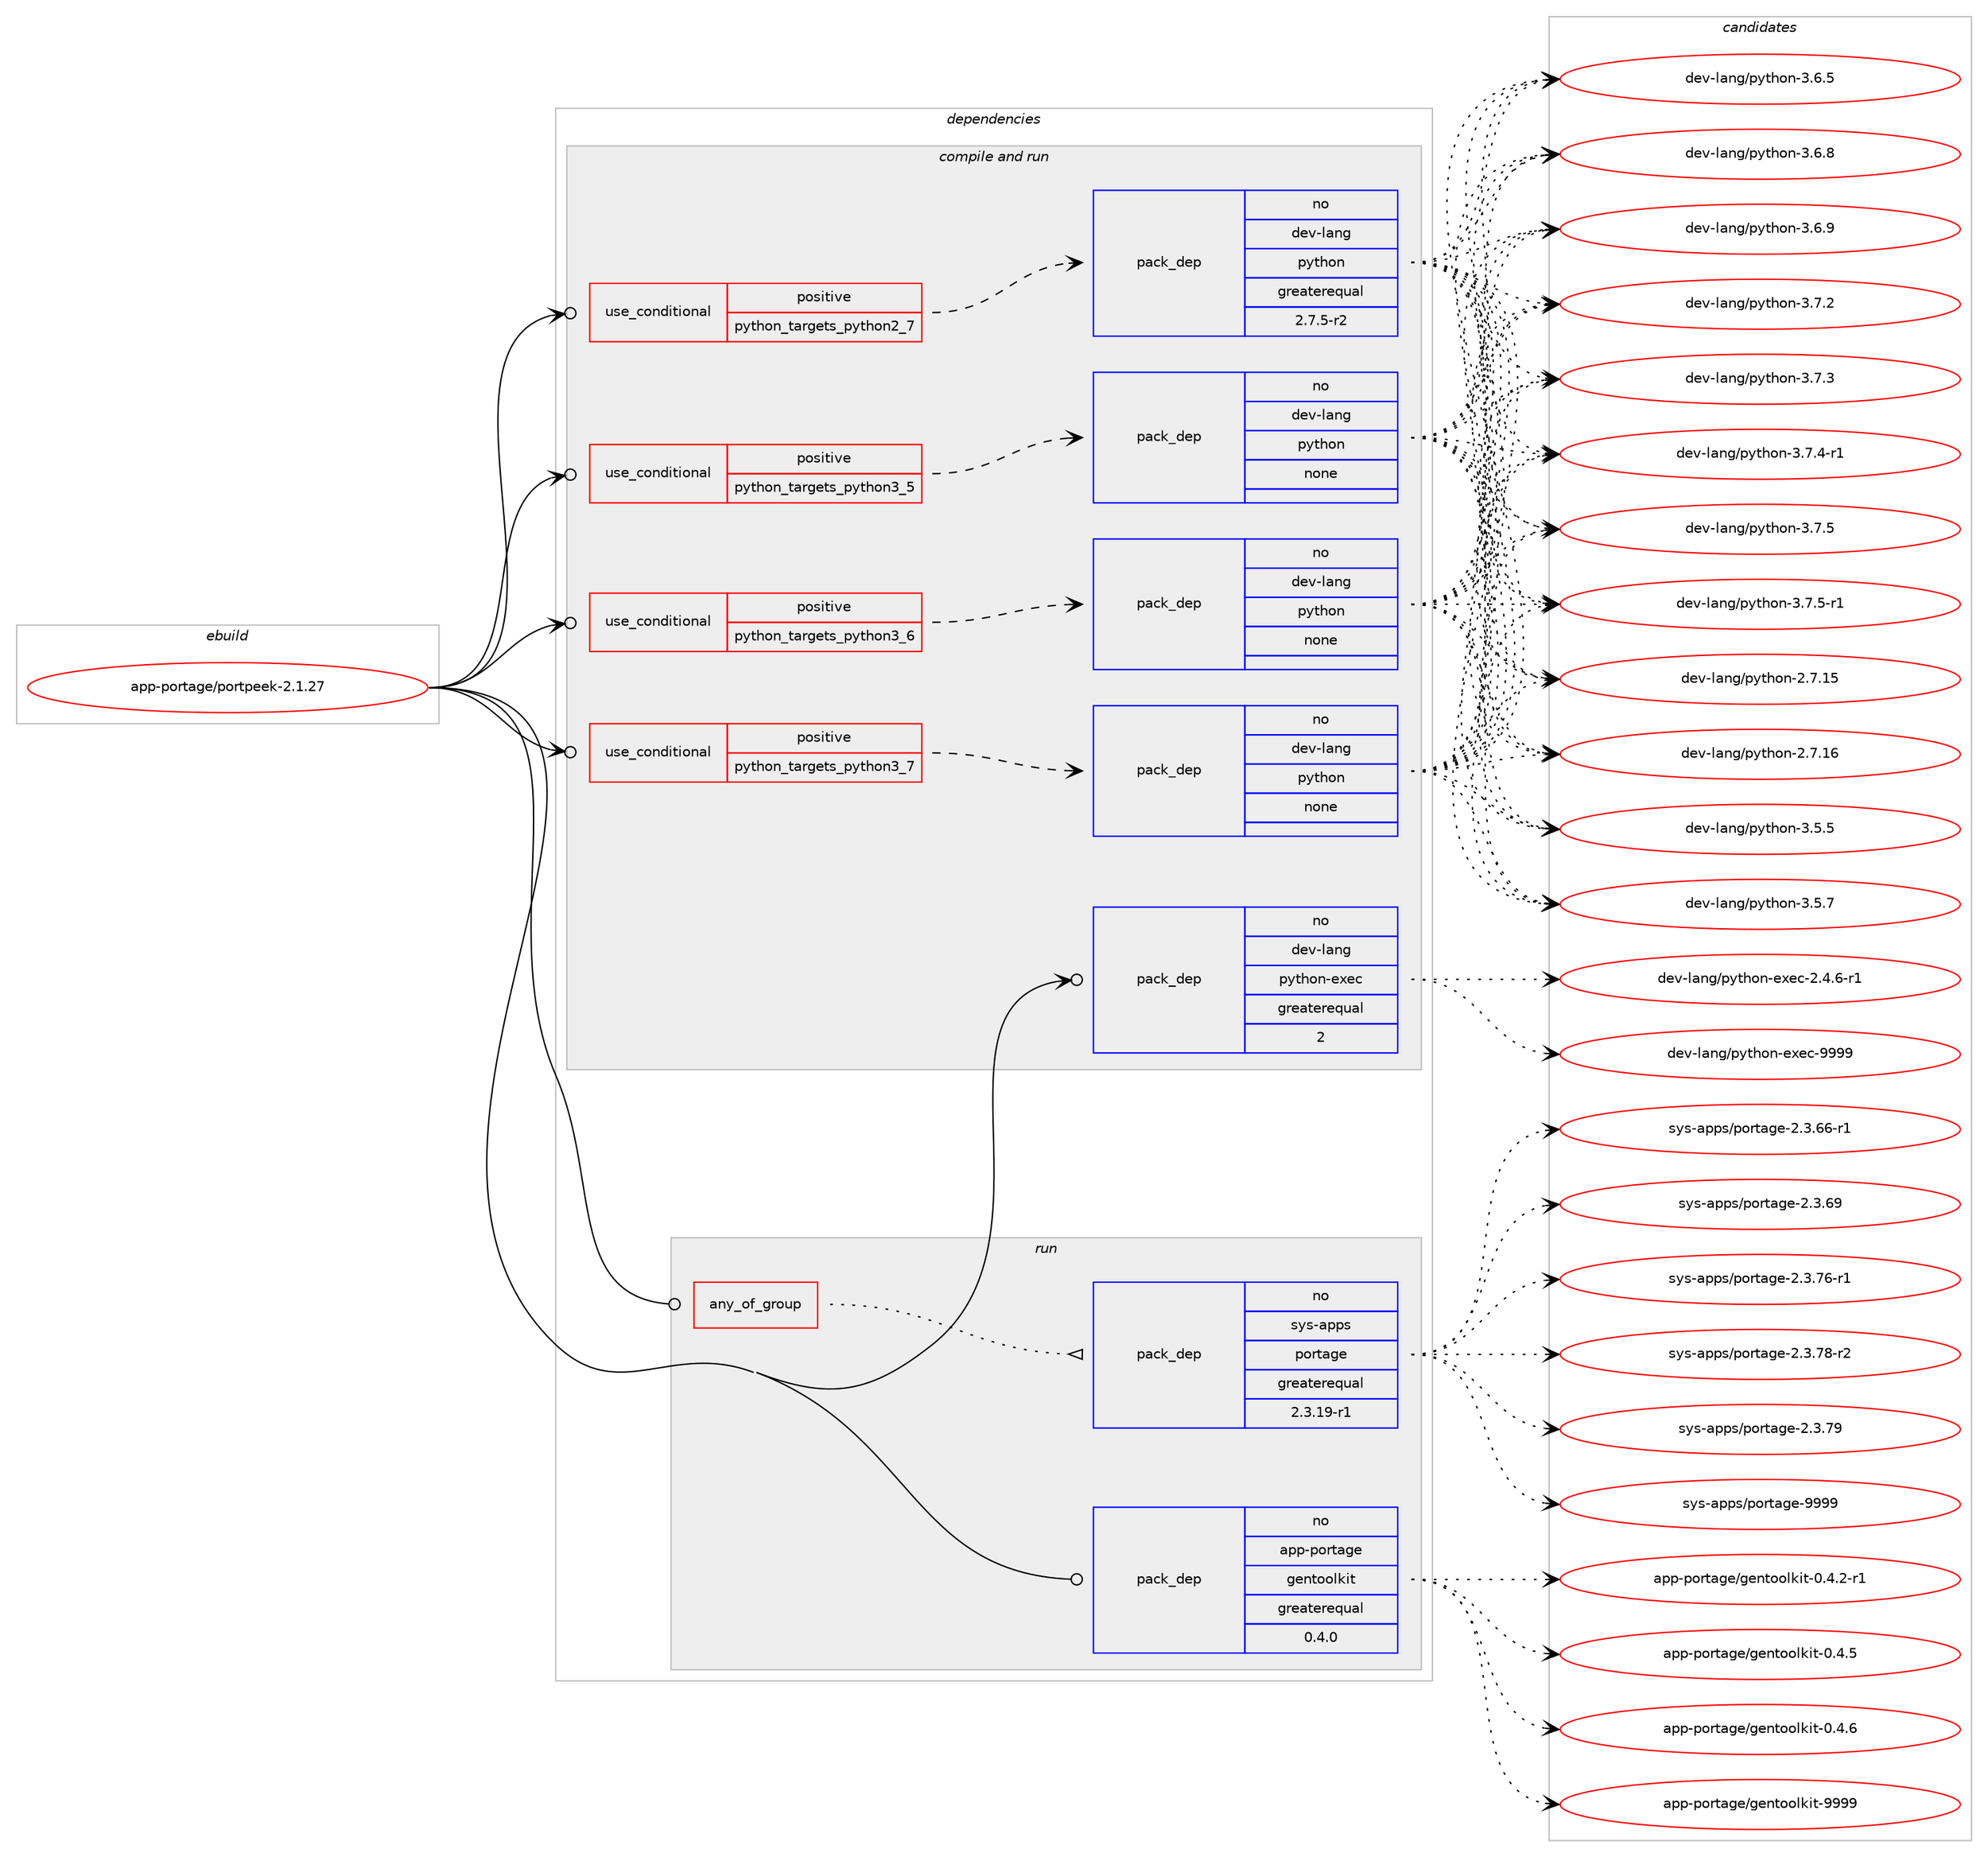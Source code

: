 digraph prolog {

# *************
# Graph options
# *************

newrank=true;
concentrate=true;
compound=true;
graph [rankdir=LR,fontname=Helvetica,fontsize=10,ranksep=1.5];#, ranksep=2.5, nodesep=0.2];
edge  [arrowhead=vee];
node  [fontname=Helvetica,fontsize=10];

# **********
# The ebuild
# **********

subgraph cluster_leftcol {
color=gray;
rank=same;
label=<<i>ebuild</i>>;
id [label="app-portage/portpeek-2.1.27", color=red, width=4, href="../app-portage/portpeek-2.1.27.svg"];
}

# ****************
# The dependencies
# ****************

subgraph cluster_midcol {
color=gray;
label=<<i>dependencies</i>>;
subgraph cluster_compile {
fillcolor="#eeeeee";
style=filled;
label=<<i>compile</i>>;
}
subgraph cluster_compileandrun {
fillcolor="#eeeeee";
style=filled;
label=<<i>compile and run</i>>;
subgraph cond120923 {
dependency506620 [label=<<TABLE BORDER="0" CELLBORDER="1" CELLSPACING="0" CELLPADDING="4"><TR><TD ROWSPAN="3" CELLPADDING="10">use_conditional</TD></TR><TR><TD>positive</TD></TR><TR><TD>python_targets_python2_7</TD></TR></TABLE>>, shape=none, color=red];
subgraph pack376544 {
dependency506621 [label=<<TABLE BORDER="0" CELLBORDER="1" CELLSPACING="0" CELLPADDING="4" WIDTH="220"><TR><TD ROWSPAN="6" CELLPADDING="30">pack_dep</TD></TR><TR><TD WIDTH="110">no</TD></TR><TR><TD>dev-lang</TD></TR><TR><TD>python</TD></TR><TR><TD>greaterequal</TD></TR><TR><TD>2.7.5-r2</TD></TR></TABLE>>, shape=none, color=blue];
}
dependency506620:e -> dependency506621:w [weight=20,style="dashed",arrowhead="vee"];
}
id:e -> dependency506620:w [weight=20,style="solid",arrowhead="odotvee"];
subgraph cond120924 {
dependency506622 [label=<<TABLE BORDER="0" CELLBORDER="1" CELLSPACING="0" CELLPADDING="4"><TR><TD ROWSPAN="3" CELLPADDING="10">use_conditional</TD></TR><TR><TD>positive</TD></TR><TR><TD>python_targets_python3_5</TD></TR></TABLE>>, shape=none, color=red];
subgraph pack376545 {
dependency506623 [label=<<TABLE BORDER="0" CELLBORDER="1" CELLSPACING="0" CELLPADDING="4" WIDTH="220"><TR><TD ROWSPAN="6" CELLPADDING="30">pack_dep</TD></TR><TR><TD WIDTH="110">no</TD></TR><TR><TD>dev-lang</TD></TR><TR><TD>python</TD></TR><TR><TD>none</TD></TR><TR><TD></TD></TR></TABLE>>, shape=none, color=blue];
}
dependency506622:e -> dependency506623:w [weight=20,style="dashed",arrowhead="vee"];
}
id:e -> dependency506622:w [weight=20,style="solid",arrowhead="odotvee"];
subgraph cond120925 {
dependency506624 [label=<<TABLE BORDER="0" CELLBORDER="1" CELLSPACING="0" CELLPADDING="4"><TR><TD ROWSPAN="3" CELLPADDING="10">use_conditional</TD></TR><TR><TD>positive</TD></TR><TR><TD>python_targets_python3_6</TD></TR></TABLE>>, shape=none, color=red];
subgraph pack376546 {
dependency506625 [label=<<TABLE BORDER="0" CELLBORDER="1" CELLSPACING="0" CELLPADDING="4" WIDTH="220"><TR><TD ROWSPAN="6" CELLPADDING="30">pack_dep</TD></TR><TR><TD WIDTH="110">no</TD></TR><TR><TD>dev-lang</TD></TR><TR><TD>python</TD></TR><TR><TD>none</TD></TR><TR><TD></TD></TR></TABLE>>, shape=none, color=blue];
}
dependency506624:e -> dependency506625:w [weight=20,style="dashed",arrowhead="vee"];
}
id:e -> dependency506624:w [weight=20,style="solid",arrowhead="odotvee"];
subgraph cond120926 {
dependency506626 [label=<<TABLE BORDER="0" CELLBORDER="1" CELLSPACING="0" CELLPADDING="4"><TR><TD ROWSPAN="3" CELLPADDING="10">use_conditional</TD></TR><TR><TD>positive</TD></TR><TR><TD>python_targets_python3_7</TD></TR></TABLE>>, shape=none, color=red];
subgraph pack376547 {
dependency506627 [label=<<TABLE BORDER="0" CELLBORDER="1" CELLSPACING="0" CELLPADDING="4" WIDTH="220"><TR><TD ROWSPAN="6" CELLPADDING="30">pack_dep</TD></TR><TR><TD WIDTH="110">no</TD></TR><TR><TD>dev-lang</TD></TR><TR><TD>python</TD></TR><TR><TD>none</TD></TR><TR><TD></TD></TR></TABLE>>, shape=none, color=blue];
}
dependency506626:e -> dependency506627:w [weight=20,style="dashed",arrowhead="vee"];
}
id:e -> dependency506626:w [weight=20,style="solid",arrowhead="odotvee"];
subgraph pack376548 {
dependency506628 [label=<<TABLE BORDER="0" CELLBORDER="1" CELLSPACING="0" CELLPADDING="4" WIDTH="220"><TR><TD ROWSPAN="6" CELLPADDING="30">pack_dep</TD></TR><TR><TD WIDTH="110">no</TD></TR><TR><TD>dev-lang</TD></TR><TR><TD>python-exec</TD></TR><TR><TD>greaterequal</TD></TR><TR><TD>2</TD></TR></TABLE>>, shape=none, color=blue];
}
id:e -> dependency506628:w [weight=20,style="solid",arrowhead="odotvee"];
}
subgraph cluster_run {
fillcolor="#eeeeee";
style=filled;
label=<<i>run</i>>;
subgraph any8835 {
dependency506629 [label=<<TABLE BORDER="0" CELLBORDER="1" CELLSPACING="0" CELLPADDING="4"><TR><TD CELLPADDING="10">any_of_group</TD></TR></TABLE>>, shape=none, color=red];subgraph pack376549 {
dependency506630 [label=<<TABLE BORDER="0" CELLBORDER="1" CELLSPACING="0" CELLPADDING="4" WIDTH="220"><TR><TD ROWSPAN="6" CELLPADDING="30">pack_dep</TD></TR><TR><TD WIDTH="110">no</TD></TR><TR><TD>sys-apps</TD></TR><TR><TD>portage</TD></TR><TR><TD>greaterequal</TD></TR><TR><TD>2.3.19-r1</TD></TR></TABLE>>, shape=none, color=blue];
}
dependency506629:e -> dependency506630:w [weight=20,style="dotted",arrowhead="oinv"];
}
id:e -> dependency506629:w [weight=20,style="solid",arrowhead="odot"];
subgraph pack376550 {
dependency506631 [label=<<TABLE BORDER="0" CELLBORDER="1" CELLSPACING="0" CELLPADDING="4" WIDTH="220"><TR><TD ROWSPAN="6" CELLPADDING="30">pack_dep</TD></TR><TR><TD WIDTH="110">no</TD></TR><TR><TD>app-portage</TD></TR><TR><TD>gentoolkit</TD></TR><TR><TD>greaterequal</TD></TR><TR><TD>0.4.0</TD></TR></TABLE>>, shape=none, color=blue];
}
id:e -> dependency506631:w [weight=20,style="solid",arrowhead="odot"];
}
}

# **************
# The candidates
# **************

subgraph cluster_choices {
rank=same;
color=gray;
label=<<i>candidates</i>>;

subgraph choice376544 {
color=black;
nodesep=1;
choice10010111845108971101034711212111610411111045504655464953 [label="dev-lang/python-2.7.15", color=red, width=4,href="../dev-lang/python-2.7.15.svg"];
choice10010111845108971101034711212111610411111045504655464954 [label="dev-lang/python-2.7.16", color=red, width=4,href="../dev-lang/python-2.7.16.svg"];
choice100101118451089711010347112121116104111110455146534653 [label="dev-lang/python-3.5.5", color=red, width=4,href="../dev-lang/python-3.5.5.svg"];
choice100101118451089711010347112121116104111110455146534655 [label="dev-lang/python-3.5.7", color=red, width=4,href="../dev-lang/python-3.5.7.svg"];
choice100101118451089711010347112121116104111110455146544653 [label="dev-lang/python-3.6.5", color=red, width=4,href="../dev-lang/python-3.6.5.svg"];
choice100101118451089711010347112121116104111110455146544656 [label="dev-lang/python-3.6.8", color=red, width=4,href="../dev-lang/python-3.6.8.svg"];
choice100101118451089711010347112121116104111110455146544657 [label="dev-lang/python-3.6.9", color=red, width=4,href="../dev-lang/python-3.6.9.svg"];
choice100101118451089711010347112121116104111110455146554650 [label="dev-lang/python-3.7.2", color=red, width=4,href="../dev-lang/python-3.7.2.svg"];
choice100101118451089711010347112121116104111110455146554651 [label="dev-lang/python-3.7.3", color=red, width=4,href="../dev-lang/python-3.7.3.svg"];
choice1001011184510897110103471121211161041111104551465546524511449 [label="dev-lang/python-3.7.4-r1", color=red, width=4,href="../dev-lang/python-3.7.4-r1.svg"];
choice100101118451089711010347112121116104111110455146554653 [label="dev-lang/python-3.7.5", color=red, width=4,href="../dev-lang/python-3.7.5.svg"];
choice1001011184510897110103471121211161041111104551465546534511449 [label="dev-lang/python-3.7.5-r1", color=red, width=4,href="../dev-lang/python-3.7.5-r1.svg"];
dependency506621:e -> choice10010111845108971101034711212111610411111045504655464953:w [style=dotted,weight="100"];
dependency506621:e -> choice10010111845108971101034711212111610411111045504655464954:w [style=dotted,weight="100"];
dependency506621:e -> choice100101118451089711010347112121116104111110455146534653:w [style=dotted,weight="100"];
dependency506621:e -> choice100101118451089711010347112121116104111110455146534655:w [style=dotted,weight="100"];
dependency506621:e -> choice100101118451089711010347112121116104111110455146544653:w [style=dotted,weight="100"];
dependency506621:e -> choice100101118451089711010347112121116104111110455146544656:w [style=dotted,weight="100"];
dependency506621:e -> choice100101118451089711010347112121116104111110455146544657:w [style=dotted,weight="100"];
dependency506621:e -> choice100101118451089711010347112121116104111110455146554650:w [style=dotted,weight="100"];
dependency506621:e -> choice100101118451089711010347112121116104111110455146554651:w [style=dotted,weight="100"];
dependency506621:e -> choice1001011184510897110103471121211161041111104551465546524511449:w [style=dotted,weight="100"];
dependency506621:e -> choice100101118451089711010347112121116104111110455146554653:w [style=dotted,weight="100"];
dependency506621:e -> choice1001011184510897110103471121211161041111104551465546534511449:w [style=dotted,weight="100"];
}
subgraph choice376545 {
color=black;
nodesep=1;
choice10010111845108971101034711212111610411111045504655464953 [label="dev-lang/python-2.7.15", color=red, width=4,href="../dev-lang/python-2.7.15.svg"];
choice10010111845108971101034711212111610411111045504655464954 [label="dev-lang/python-2.7.16", color=red, width=4,href="../dev-lang/python-2.7.16.svg"];
choice100101118451089711010347112121116104111110455146534653 [label="dev-lang/python-3.5.5", color=red, width=4,href="../dev-lang/python-3.5.5.svg"];
choice100101118451089711010347112121116104111110455146534655 [label="dev-lang/python-3.5.7", color=red, width=4,href="../dev-lang/python-3.5.7.svg"];
choice100101118451089711010347112121116104111110455146544653 [label="dev-lang/python-3.6.5", color=red, width=4,href="../dev-lang/python-3.6.5.svg"];
choice100101118451089711010347112121116104111110455146544656 [label="dev-lang/python-3.6.8", color=red, width=4,href="../dev-lang/python-3.6.8.svg"];
choice100101118451089711010347112121116104111110455146544657 [label="dev-lang/python-3.6.9", color=red, width=4,href="../dev-lang/python-3.6.9.svg"];
choice100101118451089711010347112121116104111110455146554650 [label="dev-lang/python-3.7.2", color=red, width=4,href="../dev-lang/python-3.7.2.svg"];
choice100101118451089711010347112121116104111110455146554651 [label="dev-lang/python-3.7.3", color=red, width=4,href="../dev-lang/python-3.7.3.svg"];
choice1001011184510897110103471121211161041111104551465546524511449 [label="dev-lang/python-3.7.4-r1", color=red, width=4,href="../dev-lang/python-3.7.4-r1.svg"];
choice100101118451089711010347112121116104111110455146554653 [label="dev-lang/python-3.7.5", color=red, width=4,href="../dev-lang/python-3.7.5.svg"];
choice1001011184510897110103471121211161041111104551465546534511449 [label="dev-lang/python-3.7.5-r1", color=red, width=4,href="../dev-lang/python-3.7.5-r1.svg"];
dependency506623:e -> choice10010111845108971101034711212111610411111045504655464953:w [style=dotted,weight="100"];
dependency506623:e -> choice10010111845108971101034711212111610411111045504655464954:w [style=dotted,weight="100"];
dependency506623:e -> choice100101118451089711010347112121116104111110455146534653:w [style=dotted,weight="100"];
dependency506623:e -> choice100101118451089711010347112121116104111110455146534655:w [style=dotted,weight="100"];
dependency506623:e -> choice100101118451089711010347112121116104111110455146544653:w [style=dotted,weight="100"];
dependency506623:e -> choice100101118451089711010347112121116104111110455146544656:w [style=dotted,weight="100"];
dependency506623:e -> choice100101118451089711010347112121116104111110455146544657:w [style=dotted,weight="100"];
dependency506623:e -> choice100101118451089711010347112121116104111110455146554650:w [style=dotted,weight="100"];
dependency506623:e -> choice100101118451089711010347112121116104111110455146554651:w [style=dotted,weight="100"];
dependency506623:e -> choice1001011184510897110103471121211161041111104551465546524511449:w [style=dotted,weight="100"];
dependency506623:e -> choice100101118451089711010347112121116104111110455146554653:w [style=dotted,weight="100"];
dependency506623:e -> choice1001011184510897110103471121211161041111104551465546534511449:w [style=dotted,weight="100"];
}
subgraph choice376546 {
color=black;
nodesep=1;
choice10010111845108971101034711212111610411111045504655464953 [label="dev-lang/python-2.7.15", color=red, width=4,href="../dev-lang/python-2.7.15.svg"];
choice10010111845108971101034711212111610411111045504655464954 [label="dev-lang/python-2.7.16", color=red, width=4,href="../dev-lang/python-2.7.16.svg"];
choice100101118451089711010347112121116104111110455146534653 [label="dev-lang/python-3.5.5", color=red, width=4,href="../dev-lang/python-3.5.5.svg"];
choice100101118451089711010347112121116104111110455146534655 [label="dev-lang/python-3.5.7", color=red, width=4,href="../dev-lang/python-3.5.7.svg"];
choice100101118451089711010347112121116104111110455146544653 [label="dev-lang/python-3.6.5", color=red, width=4,href="../dev-lang/python-3.6.5.svg"];
choice100101118451089711010347112121116104111110455146544656 [label="dev-lang/python-3.6.8", color=red, width=4,href="../dev-lang/python-3.6.8.svg"];
choice100101118451089711010347112121116104111110455146544657 [label="dev-lang/python-3.6.9", color=red, width=4,href="../dev-lang/python-3.6.9.svg"];
choice100101118451089711010347112121116104111110455146554650 [label="dev-lang/python-3.7.2", color=red, width=4,href="../dev-lang/python-3.7.2.svg"];
choice100101118451089711010347112121116104111110455146554651 [label="dev-lang/python-3.7.3", color=red, width=4,href="../dev-lang/python-3.7.3.svg"];
choice1001011184510897110103471121211161041111104551465546524511449 [label="dev-lang/python-3.7.4-r1", color=red, width=4,href="../dev-lang/python-3.7.4-r1.svg"];
choice100101118451089711010347112121116104111110455146554653 [label="dev-lang/python-3.7.5", color=red, width=4,href="../dev-lang/python-3.7.5.svg"];
choice1001011184510897110103471121211161041111104551465546534511449 [label="dev-lang/python-3.7.5-r1", color=red, width=4,href="../dev-lang/python-3.7.5-r1.svg"];
dependency506625:e -> choice10010111845108971101034711212111610411111045504655464953:w [style=dotted,weight="100"];
dependency506625:e -> choice10010111845108971101034711212111610411111045504655464954:w [style=dotted,weight="100"];
dependency506625:e -> choice100101118451089711010347112121116104111110455146534653:w [style=dotted,weight="100"];
dependency506625:e -> choice100101118451089711010347112121116104111110455146534655:w [style=dotted,weight="100"];
dependency506625:e -> choice100101118451089711010347112121116104111110455146544653:w [style=dotted,weight="100"];
dependency506625:e -> choice100101118451089711010347112121116104111110455146544656:w [style=dotted,weight="100"];
dependency506625:e -> choice100101118451089711010347112121116104111110455146544657:w [style=dotted,weight="100"];
dependency506625:e -> choice100101118451089711010347112121116104111110455146554650:w [style=dotted,weight="100"];
dependency506625:e -> choice100101118451089711010347112121116104111110455146554651:w [style=dotted,weight="100"];
dependency506625:e -> choice1001011184510897110103471121211161041111104551465546524511449:w [style=dotted,weight="100"];
dependency506625:e -> choice100101118451089711010347112121116104111110455146554653:w [style=dotted,weight="100"];
dependency506625:e -> choice1001011184510897110103471121211161041111104551465546534511449:w [style=dotted,weight="100"];
}
subgraph choice376547 {
color=black;
nodesep=1;
choice10010111845108971101034711212111610411111045504655464953 [label="dev-lang/python-2.7.15", color=red, width=4,href="../dev-lang/python-2.7.15.svg"];
choice10010111845108971101034711212111610411111045504655464954 [label="dev-lang/python-2.7.16", color=red, width=4,href="../dev-lang/python-2.7.16.svg"];
choice100101118451089711010347112121116104111110455146534653 [label="dev-lang/python-3.5.5", color=red, width=4,href="../dev-lang/python-3.5.5.svg"];
choice100101118451089711010347112121116104111110455146534655 [label="dev-lang/python-3.5.7", color=red, width=4,href="../dev-lang/python-3.5.7.svg"];
choice100101118451089711010347112121116104111110455146544653 [label="dev-lang/python-3.6.5", color=red, width=4,href="../dev-lang/python-3.6.5.svg"];
choice100101118451089711010347112121116104111110455146544656 [label="dev-lang/python-3.6.8", color=red, width=4,href="../dev-lang/python-3.6.8.svg"];
choice100101118451089711010347112121116104111110455146544657 [label="dev-lang/python-3.6.9", color=red, width=4,href="../dev-lang/python-3.6.9.svg"];
choice100101118451089711010347112121116104111110455146554650 [label="dev-lang/python-3.7.2", color=red, width=4,href="../dev-lang/python-3.7.2.svg"];
choice100101118451089711010347112121116104111110455146554651 [label="dev-lang/python-3.7.3", color=red, width=4,href="../dev-lang/python-3.7.3.svg"];
choice1001011184510897110103471121211161041111104551465546524511449 [label="dev-lang/python-3.7.4-r1", color=red, width=4,href="../dev-lang/python-3.7.4-r1.svg"];
choice100101118451089711010347112121116104111110455146554653 [label="dev-lang/python-3.7.5", color=red, width=4,href="../dev-lang/python-3.7.5.svg"];
choice1001011184510897110103471121211161041111104551465546534511449 [label="dev-lang/python-3.7.5-r1", color=red, width=4,href="../dev-lang/python-3.7.5-r1.svg"];
dependency506627:e -> choice10010111845108971101034711212111610411111045504655464953:w [style=dotted,weight="100"];
dependency506627:e -> choice10010111845108971101034711212111610411111045504655464954:w [style=dotted,weight="100"];
dependency506627:e -> choice100101118451089711010347112121116104111110455146534653:w [style=dotted,weight="100"];
dependency506627:e -> choice100101118451089711010347112121116104111110455146534655:w [style=dotted,weight="100"];
dependency506627:e -> choice100101118451089711010347112121116104111110455146544653:w [style=dotted,weight="100"];
dependency506627:e -> choice100101118451089711010347112121116104111110455146544656:w [style=dotted,weight="100"];
dependency506627:e -> choice100101118451089711010347112121116104111110455146544657:w [style=dotted,weight="100"];
dependency506627:e -> choice100101118451089711010347112121116104111110455146554650:w [style=dotted,weight="100"];
dependency506627:e -> choice100101118451089711010347112121116104111110455146554651:w [style=dotted,weight="100"];
dependency506627:e -> choice1001011184510897110103471121211161041111104551465546524511449:w [style=dotted,weight="100"];
dependency506627:e -> choice100101118451089711010347112121116104111110455146554653:w [style=dotted,weight="100"];
dependency506627:e -> choice1001011184510897110103471121211161041111104551465546534511449:w [style=dotted,weight="100"];
}
subgraph choice376548 {
color=black;
nodesep=1;
choice10010111845108971101034711212111610411111045101120101994550465246544511449 [label="dev-lang/python-exec-2.4.6-r1", color=red, width=4,href="../dev-lang/python-exec-2.4.6-r1.svg"];
choice10010111845108971101034711212111610411111045101120101994557575757 [label="dev-lang/python-exec-9999", color=red, width=4,href="../dev-lang/python-exec-9999.svg"];
dependency506628:e -> choice10010111845108971101034711212111610411111045101120101994550465246544511449:w [style=dotted,weight="100"];
dependency506628:e -> choice10010111845108971101034711212111610411111045101120101994557575757:w [style=dotted,weight="100"];
}
subgraph choice376549 {
color=black;
nodesep=1;
choice11512111545971121121154711211111411697103101455046514654544511449 [label="sys-apps/portage-2.3.66-r1", color=red, width=4,href="../sys-apps/portage-2.3.66-r1.svg"];
choice1151211154597112112115471121111141169710310145504651465457 [label="sys-apps/portage-2.3.69", color=red, width=4,href="../sys-apps/portage-2.3.69.svg"];
choice11512111545971121121154711211111411697103101455046514655544511449 [label="sys-apps/portage-2.3.76-r1", color=red, width=4,href="../sys-apps/portage-2.3.76-r1.svg"];
choice11512111545971121121154711211111411697103101455046514655564511450 [label="sys-apps/portage-2.3.78-r2", color=red, width=4,href="../sys-apps/portage-2.3.78-r2.svg"];
choice1151211154597112112115471121111141169710310145504651465557 [label="sys-apps/portage-2.3.79", color=red, width=4,href="../sys-apps/portage-2.3.79.svg"];
choice115121115459711211211547112111114116971031014557575757 [label="sys-apps/portage-9999", color=red, width=4,href="../sys-apps/portage-9999.svg"];
dependency506630:e -> choice11512111545971121121154711211111411697103101455046514654544511449:w [style=dotted,weight="100"];
dependency506630:e -> choice1151211154597112112115471121111141169710310145504651465457:w [style=dotted,weight="100"];
dependency506630:e -> choice11512111545971121121154711211111411697103101455046514655544511449:w [style=dotted,weight="100"];
dependency506630:e -> choice11512111545971121121154711211111411697103101455046514655564511450:w [style=dotted,weight="100"];
dependency506630:e -> choice1151211154597112112115471121111141169710310145504651465557:w [style=dotted,weight="100"];
dependency506630:e -> choice115121115459711211211547112111114116971031014557575757:w [style=dotted,weight="100"];
}
subgraph choice376550 {
color=black;
nodesep=1;
choice971121124511211111411697103101471031011101161111111081071051164548465246504511449 [label="app-portage/gentoolkit-0.4.2-r1", color=red, width=4,href="../app-portage/gentoolkit-0.4.2-r1.svg"];
choice97112112451121111141169710310147103101110116111111108107105116454846524653 [label="app-portage/gentoolkit-0.4.5", color=red, width=4,href="../app-portage/gentoolkit-0.4.5.svg"];
choice97112112451121111141169710310147103101110116111111108107105116454846524654 [label="app-portage/gentoolkit-0.4.6", color=red, width=4,href="../app-portage/gentoolkit-0.4.6.svg"];
choice971121124511211111411697103101471031011101161111111081071051164557575757 [label="app-portage/gentoolkit-9999", color=red, width=4,href="../app-portage/gentoolkit-9999.svg"];
dependency506631:e -> choice971121124511211111411697103101471031011101161111111081071051164548465246504511449:w [style=dotted,weight="100"];
dependency506631:e -> choice97112112451121111141169710310147103101110116111111108107105116454846524653:w [style=dotted,weight="100"];
dependency506631:e -> choice97112112451121111141169710310147103101110116111111108107105116454846524654:w [style=dotted,weight="100"];
dependency506631:e -> choice971121124511211111411697103101471031011101161111111081071051164557575757:w [style=dotted,weight="100"];
}
}

}

